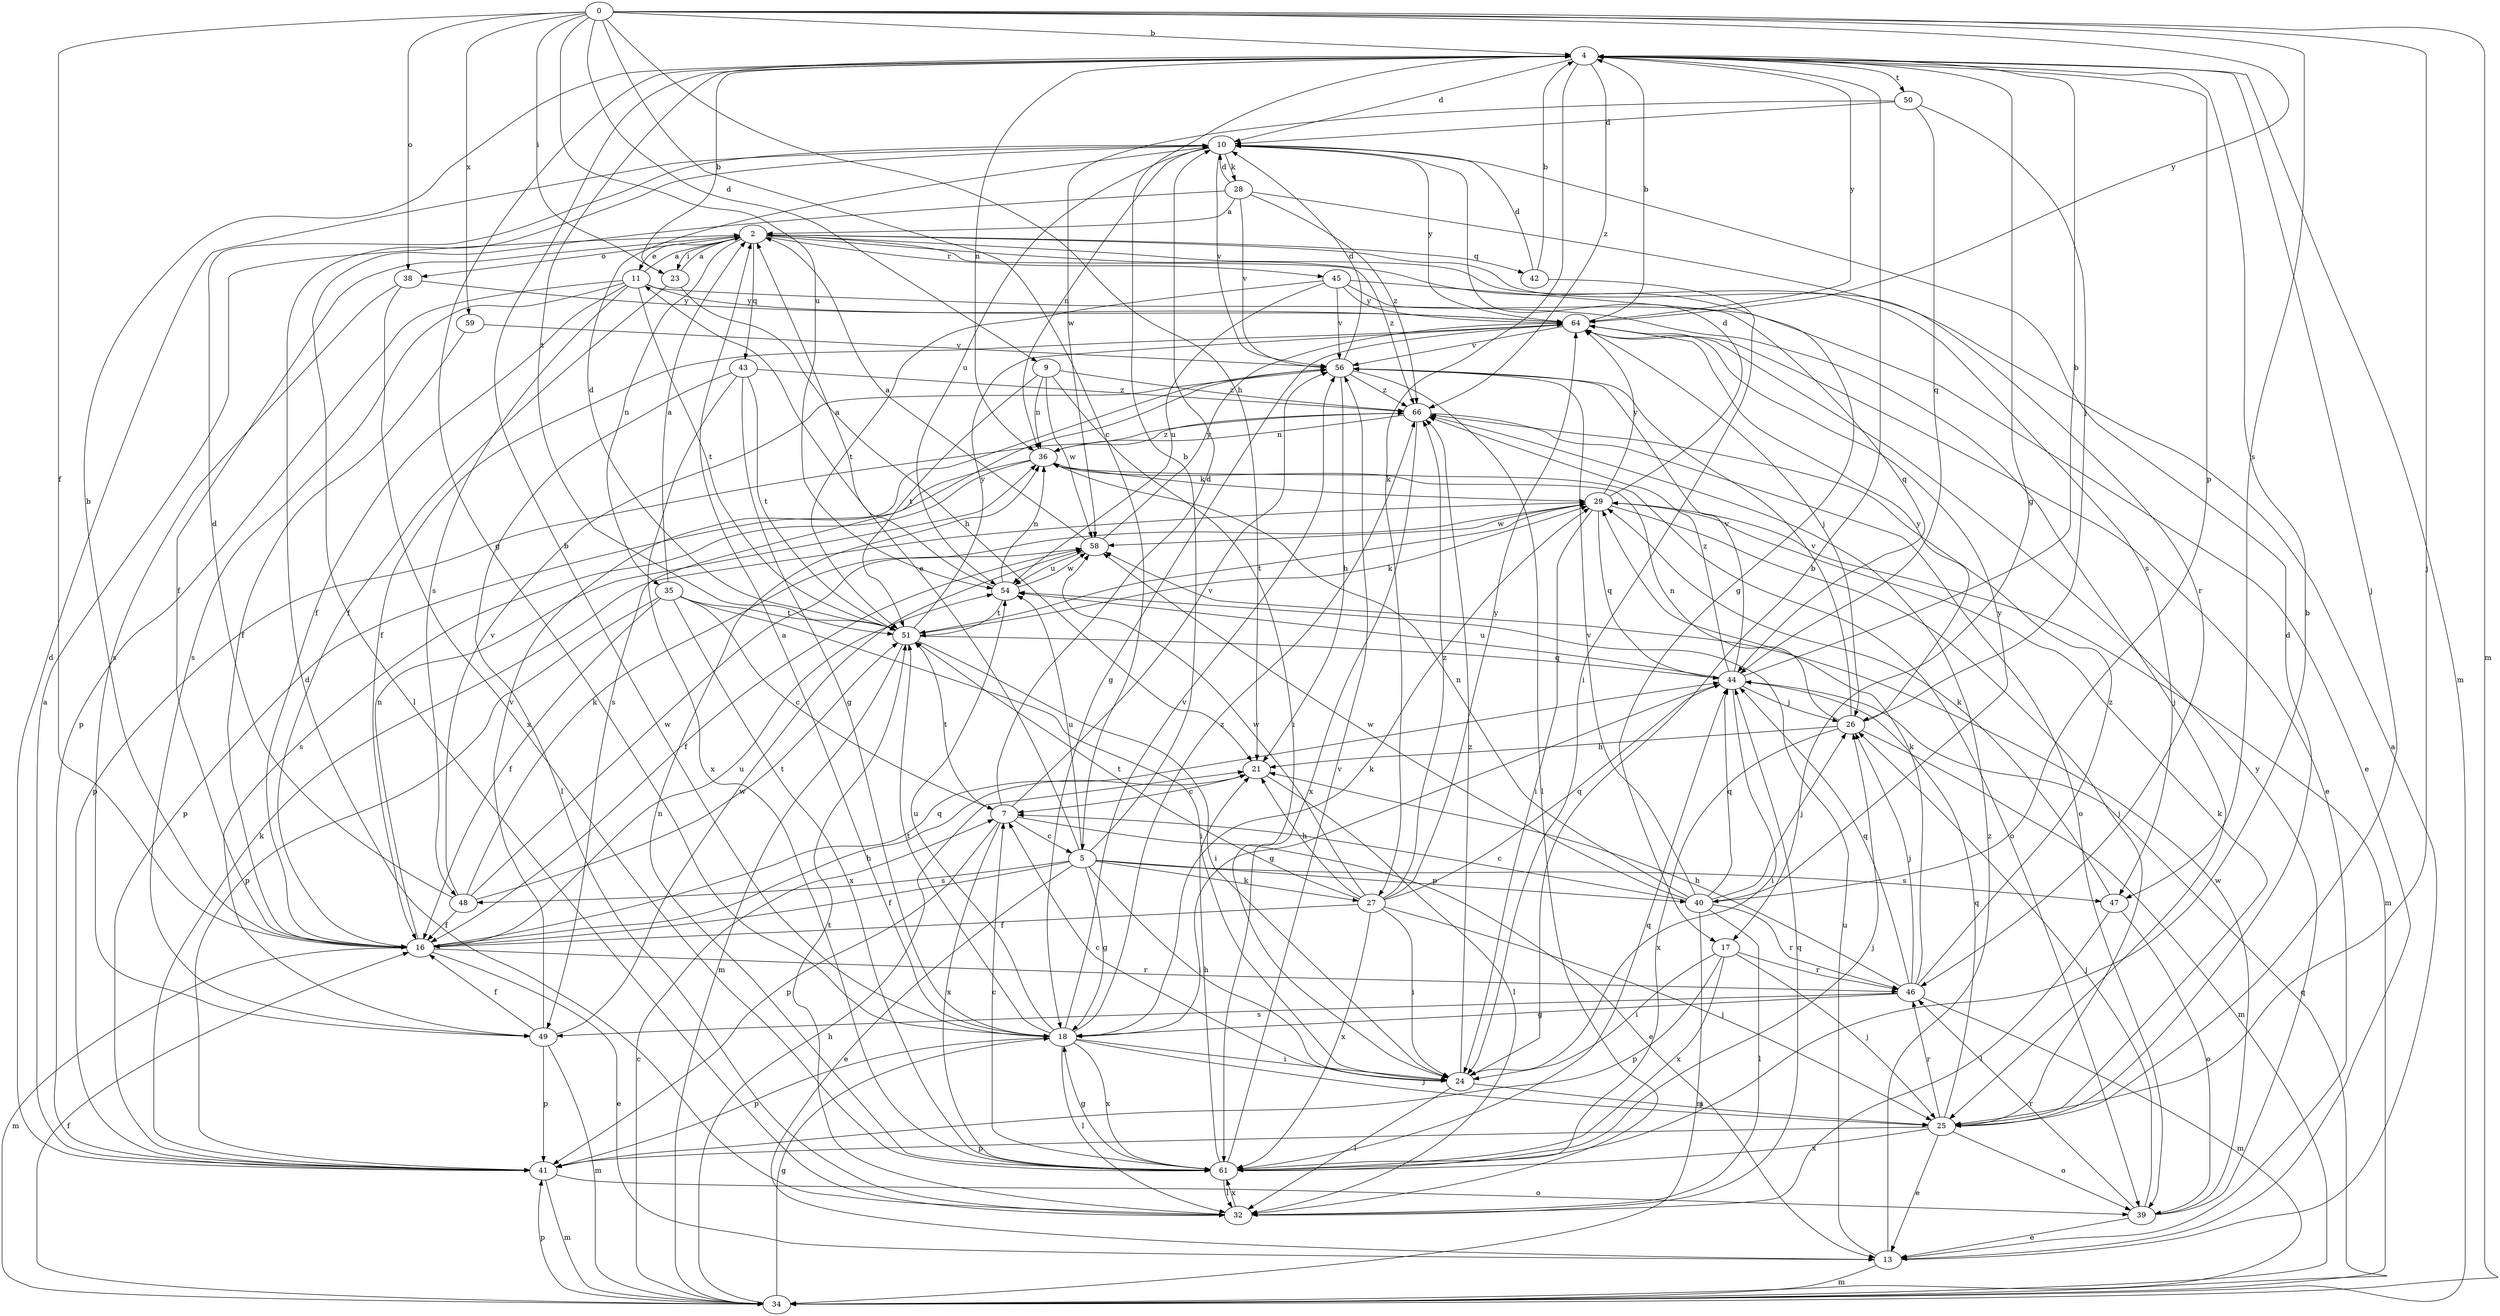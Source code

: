 strict digraph  {
0;
2;
4;
5;
7;
9;
10;
11;
13;
16;
17;
18;
21;
23;
24;
25;
26;
27;
28;
29;
32;
34;
35;
36;
38;
39;
40;
41;
42;
43;
44;
45;
46;
47;
48;
49;
50;
51;
54;
56;
58;
59;
61;
64;
66;
0 -> 4  [label=b];
0 -> 5  [label=c];
0 -> 9  [label=d];
0 -> 16  [label=f];
0 -> 21  [label=h];
0 -> 23  [label=i];
0 -> 25  [label=j];
0 -> 34  [label=m];
0 -> 38  [label=o];
0 -> 47  [label=s];
0 -> 54  [label=u];
0 -> 59  [label=x];
0 -> 64  [label=y];
2 -> 11  [label=e];
2 -> 16  [label=f];
2 -> 17  [label=g];
2 -> 23  [label=i];
2 -> 35  [label=n];
2 -> 38  [label=o];
2 -> 42  [label=q];
2 -> 43  [label=q];
2 -> 45  [label=r];
2 -> 47  [label=s];
2 -> 66  [label=z];
4 -> 10  [label=d];
4 -> 17  [label=g];
4 -> 18  [label=g];
4 -> 25  [label=j];
4 -> 27  [label=k];
4 -> 34  [label=m];
4 -> 36  [label=n];
4 -> 40  [label=p];
4 -> 50  [label=t];
4 -> 51  [label=t];
4 -> 64  [label=y];
4 -> 66  [label=z];
5 -> 4  [label=b];
5 -> 11  [label=e];
5 -> 13  [label=e];
5 -> 16  [label=f];
5 -> 18  [label=g];
5 -> 24  [label=i];
5 -> 27  [label=k];
5 -> 40  [label=p];
5 -> 47  [label=s];
5 -> 48  [label=s];
5 -> 54  [label=u];
7 -> 5  [label=c];
7 -> 10  [label=d];
7 -> 13  [label=e];
7 -> 41  [label=p];
7 -> 51  [label=t];
7 -> 56  [label=v];
7 -> 61  [label=x];
9 -> 24  [label=i];
9 -> 36  [label=n];
9 -> 51  [label=t];
9 -> 58  [label=w];
9 -> 66  [label=z];
10 -> 28  [label=k];
10 -> 36  [label=n];
10 -> 54  [label=u];
10 -> 56  [label=v];
10 -> 64  [label=y];
11 -> 2  [label=a];
11 -> 16  [label=f];
11 -> 25  [label=j];
11 -> 41  [label=p];
11 -> 48  [label=s];
11 -> 49  [label=s];
11 -> 51  [label=t];
11 -> 64  [label=y];
13 -> 2  [label=a];
13 -> 34  [label=m];
13 -> 54  [label=u];
13 -> 66  [label=z];
16 -> 4  [label=b];
16 -> 13  [label=e];
16 -> 21  [label=h];
16 -> 34  [label=m];
16 -> 36  [label=n];
16 -> 44  [label=q];
16 -> 46  [label=r];
16 -> 54  [label=u];
17 -> 24  [label=i];
17 -> 25  [label=j];
17 -> 41  [label=p];
17 -> 46  [label=r];
17 -> 61  [label=x];
18 -> 2  [label=a];
18 -> 4  [label=b];
18 -> 24  [label=i];
18 -> 25  [label=j];
18 -> 29  [label=k];
18 -> 32  [label=l];
18 -> 41  [label=p];
18 -> 51  [label=t];
18 -> 54  [label=u];
18 -> 56  [label=v];
18 -> 61  [label=x];
18 -> 66  [label=z];
21 -> 7  [label=c];
21 -> 32  [label=l];
23 -> 2  [label=a];
23 -> 4  [label=b];
23 -> 16  [label=f];
23 -> 21  [label=h];
24 -> 4  [label=b];
24 -> 7  [label=c];
24 -> 25  [label=j];
24 -> 32  [label=l];
24 -> 66  [label=z];
25 -> 10  [label=d];
25 -> 13  [label=e];
25 -> 29  [label=k];
25 -> 39  [label=o];
25 -> 41  [label=p];
25 -> 44  [label=q];
25 -> 46  [label=r];
25 -> 61  [label=x];
26 -> 21  [label=h];
26 -> 34  [label=m];
26 -> 36  [label=n];
26 -> 56  [label=v];
26 -> 61  [label=x];
26 -> 64  [label=y];
27 -> 16  [label=f];
27 -> 21  [label=h];
27 -> 24  [label=i];
27 -> 25  [label=j];
27 -> 44  [label=q];
27 -> 51  [label=t];
27 -> 58  [label=w];
27 -> 61  [label=x];
27 -> 64  [label=y];
27 -> 66  [label=z];
28 -> 2  [label=a];
28 -> 10  [label=d];
28 -> 32  [label=l];
28 -> 46  [label=r];
28 -> 56  [label=v];
28 -> 66  [label=z];
29 -> 10  [label=d];
29 -> 24  [label=i];
29 -> 25  [label=j];
29 -> 34  [label=m];
29 -> 44  [label=q];
29 -> 51  [label=t];
29 -> 58  [label=w];
29 -> 64  [label=y];
32 -> 10  [label=d];
32 -> 44  [label=q];
32 -> 51  [label=t];
32 -> 61  [label=x];
34 -> 7  [label=c];
34 -> 16  [label=f];
34 -> 18  [label=g];
34 -> 21  [label=h];
34 -> 41  [label=p];
34 -> 44  [label=q];
35 -> 2  [label=a];
35 -> 7  [label=c];
35 -> 16  [label=f];
35 -> 24  [label=i];
35 -> 41  [label=p];
35 -> 51  [label=t];
35 -> 61  [label=x];
36 -> 29  [label=k];
36 -> 39  [label=o];
36 -> 41  [label=p];
36 -> 49  [label=s];
36 -> 66  [label=z];
38 -> 49  [label=s];
38 -> 61  [label=x];
38 -> 64  [label=y];
39 -> 13  [label=e];
39 -> 26  [label=j];
39 -> 46  [label=r];
39 -> 58  [label=w];
39 -> 64  [label=y];
40 -> 7  [label=c];
40 -> 26  [label=j];
40 -> 32  [label=l];
40 -> 34  [label=m];
40 -> 36  [label=n];
40 -> 44  [label=q];
40 -> 46  [label=r];
40 -> 56  [label=v];
40 -> 58  [label=w];
40 -> 64  [label=y];
41 -> 2  [label=a];
41 -> 10  [label=d];
41 -> 29  [label=k];
41 -> 34  [label=m];
41 -> 39  [label=o];
42 -> 4  [label=b];
42 -> 10  [label=d];
42 -> 24  [label=i];
43 -> 18  [label=g];
43 -> 32  [label=l];
43 -> 51  [label=t];
43 -> 61  [label=x];
43 -> 66  [label=z];
44 -> 4  [label=b];
44 -> 18  [label=g];
44 -> 24  [label=i];
44 -> 26  [label=j];
44 -> 54  [label=u];
44 -> 56  [label=v];
44 -> 66  [label=z];
45 -> 13  [label=e];
45 -> 44  [label=q];
45 -> 51  [label=t];
45 -> 54  [label=u];
45 -> 56  [label=v];
45 -> 64  [label=y];
46 -> 18  [label=g];
46 -> 21  [label=h];
46 -> 26  [label=j];
46 -> 29  [label=k];
46 -> 34  [label=m];
46 -> 44  [label=q];
46 -> 49  [label=s];
46 -> 66  [label=z];
47 -> 29  [label=k];
47 -> 32  [label=l];
47 -> 39  [label=o];
48 -> 10  [label=d];
48 -> 16  [label=f];
48 -> 29  [label=k];
48 -> 51  [label=t];
48 -> 56  [label=v];
48 -> 58  [label=w];
49 -> 16  [label=f];
49 -> 34  [label=m];
49 -> 41  [label=p];
49 -> 56  [label=v];
49 -> 58  [label=w];
50 -> 10  [label=d];
50 -> 26  [label=j];
50 -> 44  [label=q];
50 -> 58  [label=w];
51 -> 10  [label=d];
51 -> 24  [label=i];
51 -> 29  [label=k];
51 -> 34  [label=m];
51 -> 44  [label=q];
51 -> 64  [label=y];
54 -> 2  [label=a];
54 -> 36  [label=n];
54 -> 51  [label=t];
54 -> 58  [label=w];
56 -> 10  [label=d];
56 -> 21  [label=h];
56 -> 32  [label=l];
56 -> 49  [label=s];
56 -> 66  [label=z];
58 -> 2  [label=a];
58 -> 16  [label=f];
58 -> 54  [label=u];
58 -> 64  [label=y];
59 -> 16  [label=f];
59 -> 56  [label=v];
61 -> 4  [label=b];
61 -> 7  [label=c];
61 -> 18  [label=g];
61 -> 21  [label=h];
61 -> 26  [label=j];
61 -> 32  [label=l];
61 -> 36  [label=n];
61 -> 44  [label=q];
61 -> 56  [label=v];
64 -> 4  [label=b];
64 -> 13  [label=e];
64 -> 16  [label=f];
64 -> 18  [label=g];
64 -> 26  [label=j];
64 -> 56  [label=v];
66 -> 36  [label=n];
66 -> 39  [label=o];
66 -> 41  [label=p];
66 -> 61  [label=x];
}
